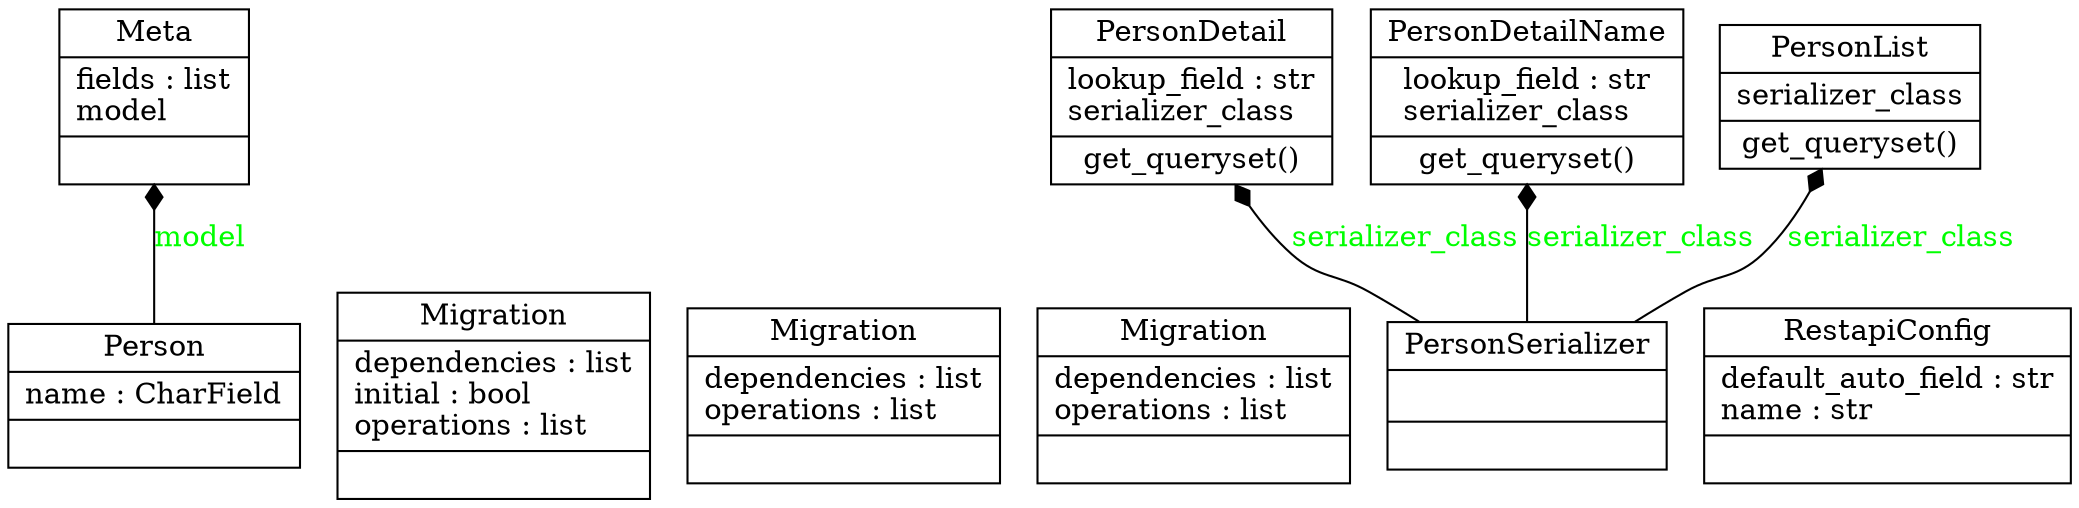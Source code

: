 digraph "classes" {
rankdir=BT
charset="utf-8"
"restapi.serializers.PersonSerializer.Meta" [color="black", fontcolor="black", label=<{Meta|fields : list<br ALIGN="LEFT"/>model<br ALIGN="LEFT"/>|}>, shape="record", style="solid"];
"restapi.migrations.0001_initial.Migration" [color="black", fontcolor="black", label=<{Migration|dependencies : list<br ALIGN="LEFT"/>initial : bool<br ALIGN="LEFT"/>operations : list<br ALIGN="LEFT"/>|}>, shape="record", style="solid"];
"restapi.migrations.0002_alter_person_name.Migration" [color="black", fontcolor="black", label=<{Migration|dependencies : list<br ALIGN="LEFT"/>operations : list<br ALIGN="LEFT"/>|}>, shape="record", style="solid"];
"restapi.migrations.0003_alter_person_name.Migration" [color="black", fontcolor="black", label=<{Migration|dependencies : list<br ALIGN="LEFT"/>operations : list<br ALIGN="LEFT"/>|}>, shape="record", style="solid"];
"restapi.models.Person" [color="black", fontcolor="black", label=<{Person|name : CharField<br ALIGN="LEFT"/>|}>, shape="record", style="solid"];
"restapi.views.PersonDetail" [color="black", fontcolor="black", label=<{PersonDetail|lookup_field : str<br ALIGN="LEFT"/>serializer_class<br ALIGN="LEFT"/>|get_queryset()<br ALIGN="LEFT"/>}>, shape="record", style="solid"];
"restapi.views.PersonDetailName" [color="black", fontcolor="black", label=<{PersonDetailName|lookup_field : str<br ALIGN="LEFT"/>serializer_class<br ALIGN="LEFT"/>|get_queryset()<br ALIGN="LEFT"/>}>, shape="record", style="solid"];
"restapi.views.PersonList" [color="black", fontcolor="black", label=<{PersonList|serializer_class<br ALIGN="LEFT"/>|get_queryset()<br ALIGN="LEFT"/>}>, shape="record", style="solid"];
"restapi.serializers.PersonSerializer" [color="black", fontcolor="black", label=<{PersonSerializer|<br ALIGN="LEFT"/>|}>, shape="record", style="solid"];
"restapi.apps.RestapiConfig" [color="black", fontcolor="black", label=<{RestapiConfig|default_auto_field : str<br ALIGN="LEFT"/>name : str<br ALIGN="LEFT"/>|}>, shape="record", style="solid"];
"restapi.models.Person" -> "restapi.serializers.PersonSerializer.Meta" [arrowhead="diamond", arrowtail="none", fontcolor="green", label="model", style="solid"];
"restapi.serializers.PersonSerializer" -> "restapi.views.PersonDetail" [arrowhead="diamond", arrowtail="none", fontcolor="green", label="serializer_class", style="solid"];
"restapi.serializers.PersonSerializer" -> "restapi.views.PersonDetailName" [arrowhead="diamond", arrowtail="none", fontcolor="green", label="serializer_class", style="solid"];
"restapi.serializers.PersonSerializer" -> "restapi.views.PersonList" [arrowhead="diamond", arrowtail="none", fontcolor="green", label="serializer_class", style="solid"];
}
